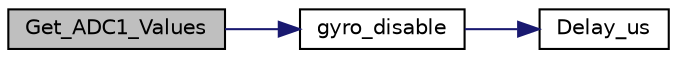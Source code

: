 digraph "Get_ADC1_Values"
{
 // LATEX_PDF_SIZE
  edge [fontname="Helvetica",fontsize="10",labelfontname="Helvetica",labelfontsize="10"];
  node [fontname="Helvetica",fontsize="10",shape=record];
  rankdir="LR";
  Node1 [label="Get_ADC1_Values",height=0.2,width=0.4,color="black", fillcolor="grey75", style="filled", fontcolor="black",tooltip="Reads value from ADC of PAD1."];
  Node1 -> Node2 [color="midnightblue",fontsize="10",style="solid",fontname="Helvetica"];
  Node2 [label="gyro_disable",height=0.2,width=0.4,color="black", fillcolor="white", style="filled",URL="$main_8h.html#a2ac9c311ff05671105348142908ecda3",tooltip="Disables gyro in order to measure on pin PC1."];
  Node2 -> Node3 [color="midnightblue",fontsize="10",style="solid",fontname="Helvetica"];
  Node3 [label="Delay_us",height=0.2,width=0.4,color="black", fillcolor="white", style="filled",URL="$measure_8h.html#a19cbc2c54977f6422dc53734e11748fe",tooltip="This functions is used for delays in us. Example wait for ADC to stabilize."];
}
